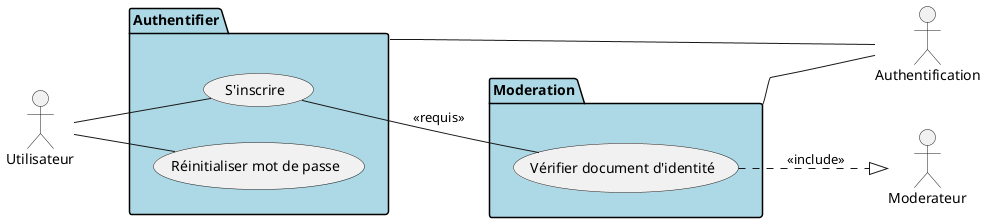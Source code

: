 @startuml

left to right direction

'Acteurs'
actor Utilisateur
actor Moderateur
actor Authentification


package "Moderation" #LightBlue {

    usecase "Vérifier document d'identité" as auth_verif_identite

}

package "Authentifier" #LightBlue {

    usecase "S'inscrire" as auth_inscription
    usecase "Réinitialiser mot de passe" as auth_reset_mdp

    Utilisateur -- auth_inscription
    auth_inscription -- auth_verif_identite : <<requis>>
    auth_verif_identite ..|> Moderateur : <<include>>
    Utilisateur -- auth_reset_mdp

}

Authentifier -- "Authentification"
Moderation -- "Authentification"


@enduml
